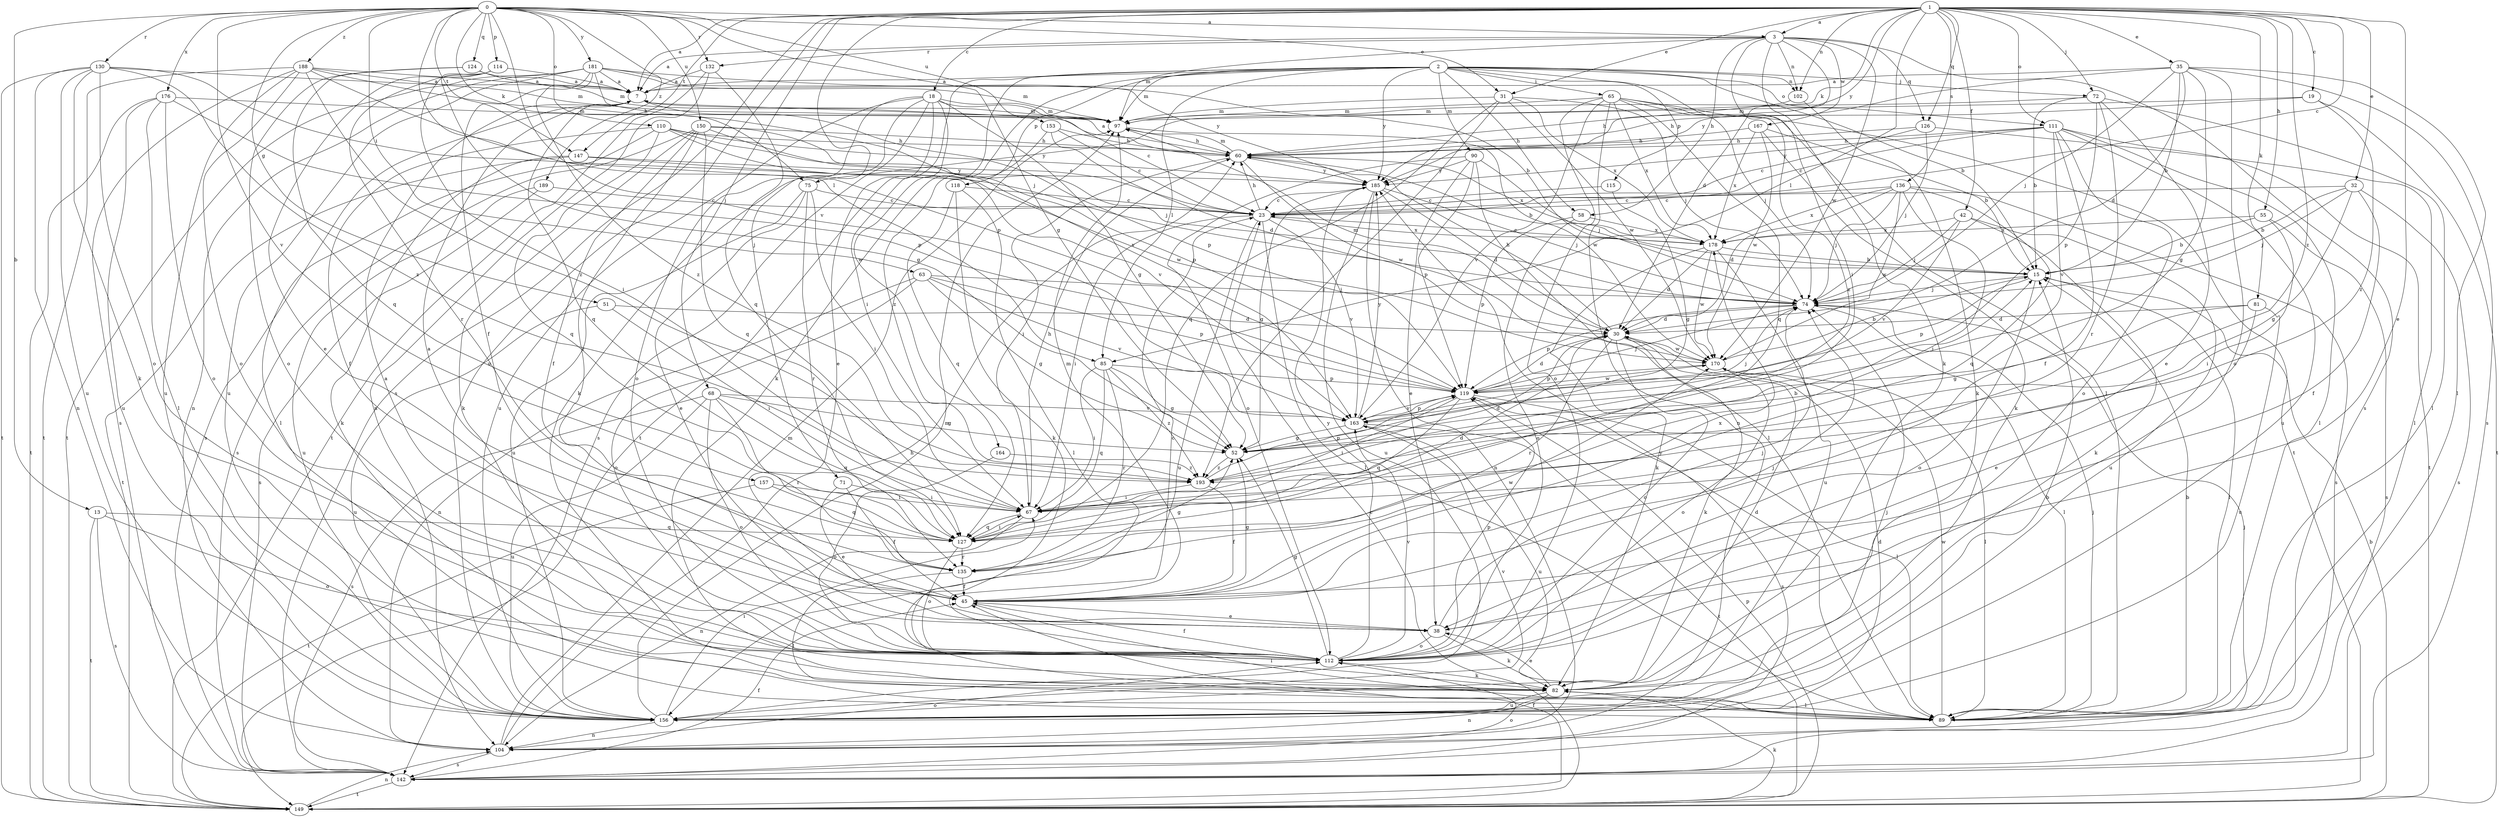 strict digraph  {
0;
1;
2;
3;
7;
13;
15;
18;
19;
23;
30;
31;
32;
35;
38;
42;
45;
51;
52;
55;
58;
60;
63;
65;
67;
68;
71;
72;
74;
75;
81;
82;
85;
89;
90;
97;
102;
104;
110;
111;
112;
114;
115;
118;
119;
124;
126;
127;
130;
132;
135;
136;
142;
147;
149;
150;
153;
156;
157;
163;
164;
167;
170;
176;
178;
181;
185;
188;
189;
193;
0 -> 3  [label=a];
0 -> 13  [label=b];
0 -> 31  [label=e];
0 -> 51  [label=g];
0 -> 52  [label=g];
0 -> 63  [label=i];
0 -> 75  [label=k];
0 -> 85  [label=l];
0 -> 110  [label=o];
0 -> 114  [label=p];
0 -> 124  [label=q];
0 -> 130  [label=r];
0 -> 132  [label=r];
0 -> 147  [label=t];
0 -> 150  [label=u];
0 -> 153  [label=u];
0 -> 157  [label=v];
0 -> 163  [label=v];
0 -> 176  [label=x];
0 -> 181  [label=y];
0 -> 188  [label=z];
0 -> 189  [label=z];
1 -> 3  [label=a];
1 -> 7  [label=a];
1 -> 18  [label=c];
1 -> 19  [label=c];
1 -> 23  [label=c];
1 -> 31  [label=e];
1 -> 32  [label=e];
1 -> 35  [label=e];
1 -> 38  [label=e];
1 -> 42  [label=f];
1 -> 55  [label=h];
1 -> 68  [label=j];
1 -> 71  [label=j];
1 -> 72  [label=j];
1 -> 75  [label=k];
1 -> 81  [label=k];
1 -> 85  [label=l];
1 -> 102  [label=n];
1 -> 111  [label=o];
1 -> 126  [label=q];
1 -> 136  [label=s];
1 -> 142  [label=s];
1 -> 147  [label=t];
1 -> 156  [label=u];
1 -> 185  [label=y];
1 -> 193  [label=z];
2 -> 7  [label=a];
2 -> 15  [label=b];
2 -> 58  [label=h];
2 -> 65  [label=i];
2 -> 72  [label=j];
2 -> 82  [label=k];
2 -> 85  [label=l];
2 -> 89  [label=l];
2 -> 90  [label=m];
2 -> 97  [label=m];
2 -> 102  [label=n];
2 -> 111  [label=o];
2 -> 115  [label=p];
2 -> 118  [label=p];
2 -> 149  [label=t];
2 -> 164  [label=w];
2 -> 185  [label=y];
3 -> 7  [label=a];
3 -> 30  [label=d];
3 -> 58  [label=h];
3 -> 67  [label=i];
3 -> 82  [label=k];
3 -> 97  [label=m];
3 -> 102  [label=n];
3 -> 126  [label=q];
3 -> 132  [label=r];
3 -> 142  [label=s];
3 -> 167  [label=w];
3 -> 170  [label=w];
7 -> 97  [label=m];
7 -> 119  [label=p];
7 -> 127  [label=q];
7 -> 142  [label=s];
13 -> 112  [label=o];
13 -> 127  [label=q];
13 -> 142  [label=s];
13 -> 149  [label=t];
15 -> 74  [label=j];
15 -> 89  [label=l];
15 -> 112  [label=o];
15 -> 119  [label=p];
18 -> 23  [label=c];
18 -> 38  [label=e];
18 -> 52  [label=g];
18 -> 67  [label=i];
18 -> 82  [label=k];
18 -> 97  [label=m];
18 -> 112  [label=o];
18 -> 142  [label=s];
18 -> 156  [label=u];
19 -> 60  [label=h];
19 -> 97  [label=m];
19 -> 149  [label=t];
19 -> 193  [label=z];
23 -> 60  [label=h];
23 -> 67  [label=i];
23 -> 89  [label=l];
23 -> 156  [label=u];
23 -> 163  [label=v];
23 -> 178  [label=x];
30 -> 60  [label=h];
30 -> 82  [label=k];
30 -> 97  [label=m];
30 -> 112  [label=o];
30 -> 135  [label=r];
30 -> 170  [label=w];
31 -> 74  [label=j];
31 -> 97  [label=m];
31 -> 127  [label=q];
31 -> 170  [label=w];
31 -> 178  [label=x];
31 -> 193  [label=z];
32 -> 15  [label=b];
32 -> 23  [label=c];
32 -> 45  [label=f];
32 -> 52  [label=g];
32 -> 74  [label=j];
32 -> 142  [label=s];
35 -> 7  [label=a];
35 -> 15  [label=b];
35 -> 30  [label=d];
35 -> 52  [label=g];
35 -> 74  [label=j];
35 -> 89  [label=l];
35 -> 112  [label=o];
35 -> 142  [label=s];
35 -> 185  [label=y];
38 -> 74  [label=j];
38 -> 82  [label=k];
38 -> 112  [label=o];
42 -> 74  [label=j];
42 -> 82  [label=k];
42 -> 156  [label=u];
42 -> 163  [label=v];
42 -> 178  [label=x];
45 -> 7  [label=a];
45 -> 38  [label=e];
45 -> 52  [label=g];
45 -> 74  [label=j];
45 -> 89  [label=l];
45 -> 97  [label=m];
45 -> 170  [label=w];
45 -> 178  [label=x];
51 -> 30  [label=d];
51 -> 67  [label=i];
51 -> 156  [label=u];
52 -> 193  [label=z];
55 -> 15  [label=b];
55 -> 67  [label=i];
55 -> 142  [label=s];
55 -> 178  [label=x];
58 -> 112  [label=o];
58 -> 119  [label=p];
58 -> 178  [label=x];
60 -> 7  [label=a];
60 -> 15  [label=b];
60 -> 67  [label=i];
60 -> 97  [label=m];
60 -> 170  [label=w];
60 -> 178  [label=x];
60 -> 185  [label=y];
63 -> 52  [label=g];
63 -> 74  [label=j];
63 -> 104  [label=n];
63 -> 112  [label=o];
63 -> 119  [label=p];
63 -> 163  [label=v];
65 -> 74  [label=j];
65 -> 97  [label=m];
65 -> 104  [label=n];
65 -> 112  [label=o];
65 -> 127  [label=q];
65 -> 149  [label=t];
65 -> 163  [label=v];
65 -> 178  [label=x];
65 -> 193  [label=z];
67 -> 15  [label=b];
67 -> 60  [label=h];
67 -> 104  [label=n];
67 -> 127  [label=q];
68 -> 52  [label=g];
68 -> 112  [label=o];
68 -> 127  [label=q];
68 -> 135  [label=r];
68 -> 142  [label=s];
68 -> 156  [label=u];
68 -> 163  [label=v];
71 -> 38  [label=e];
71 -> 45  [label=f];
71 -> 67  [label=i];
72 -> 15  [label=b];
72 -> 38  [label=e];
72 -> 89  [label=l];
72 -> 97  [label=m];
72 -> 119  [label=p];
72 -> 135  [label=r];
74 -> 30  [label=d];
74 -> 89  [label=l];
74 -> 119  [label=p];
75 -> 23  [label=c];
75 -> 38  [label=e];
75 -> 67  [label=i];
75 -> 135  [label=r];
75 -> 156  [label=u];
81 -> 30  [label=d];
81 -> 38  [label=e];
81 -> 52  [label=g];
81 -> 156  [label=u];
82 -> 30  [label=d];
82 -> 38  [label=e];
82 -> 89  [label=l];
82 -> 104  [label=n];
82 -> 156  [label=u];
85 -> 52  [label=g];
85 -> 67  [label=i];
85 -> 119  [label=p];
85 -> 127  [label=q];
85 -> 135  [label=r];
85 -> 193  [label=z];
89 -> 15  [label=b];
89 -> 74  [label=j];
89 -> 170  [label=w];
89 -> 185  [label=y];
90 -> 38  [label=e];
90 -> 74  [label=j];
90 -> 89  [label=l];
90 -> 112  [label=o];
90 -> 119  [label=p];
90 -> 185  [label=y];
97 -> 60  [label=h];
97 -> 170  [label=w];
102 -> 60  [label=h];
102 -> 82  [label=k];
104 -> 30  [label=d];
104 -> 60  [label=h];
104 -> 74  [label=j];
104 -> 97  [label=m];
104 -> 112  [label=o];
104 -> 142  [label=s];
110 -> 45  [label=f];
110 -> 60  [label=h];
110 -> 74  [label=j];
110 -> 89  [label=l];
110 -> 127  [label=q];
110 -> 163  [label=v];
110 -> 185  [label=y];
111 -> 23  [label=c];
111 -> 45  [label=f];
111 -> 60  [label=h];
111 -> 89  [label=l];
111 -> 112  [label=o];
111 -> 149  [label=t];
111 -> 156  [label=u];
111 -> 163  [label=v];
111 -> 185  [label=y];
112 -> 7  [label=a];
112 -> 23  [label=c];
112 -> 45  [label=f];
112 -> 52  [label=g];
112 -> 82  [label=k];
112 -> 119  [label=p];
112 -> 163  [label=v];
112 -> 185  [label=y];
114 -> 7  [label=a];
114 -> 38  [label=e];
114 -> 52  [label=g];
114 -> 67  [label=i];
114 -> 135  [label=r];
115 -> 23  [label=c];
115 -> 52  [label=g];
118 -> 23  [label=c];
118 -> 82  [label=k];
118 -> 89  [label=l];
118 -> 127  [label=q];
119 -> 30  [label=d];
119 -> 67  [label=i];
119 -> 74  [label=j];
119 -> 89  [label=l];
119 -> 127  [label=q];
119 -> 142  [label=s];
119 -> 163  [label=v];
119 -> 170  [label=w];
124 -> 7  [label=a];
124 -> 97  [label=m];
124 -> 112  [label=o];
124 -> 127  [label=q];
126 -> 23  [label=c];
126 -> 60  [label=h];
126 -> 74  [label=j];
126 -> 89  [label=l];
127 -> 30  [label=d];
127 -> 67  [label=i];
127 -> 112  [label=o];
127 -> 135  [label=r];
130 -> 7  [label=a];
130 -> 74  [label=j];
130 -> 82  [label=k];
130 -> 104  [label=n];
130 -> 112  [label=o];
130 -> 149  [label=t];
130 -> 156  [label=u];
130 -> 193  [label=z];
132 -> 7  [label=a];
132 -> 104  [label=n];
132 -> 127  [label=q];
132 -> 149  [label=t];
135 -> 45  [label=f];
135 -> 52  [label=g];
135 -> 89  [label=l];
136 -> 23  [label=c];
136 -> 30  [label=d];
136 -> 67  [label=i];
136 -> 74  [label=j];
136 -> 127  [label=q];
136 -> 142  [label=s];
136 -> 170  [label=w];
136 -> 178  [label=x];
142 -> 45  [label=f];
142 -> 112  [label=o];
142 -> 149  [label=t];
147 -> 82  [label=k];
147 -> 149  [label=t];
147 -> 170  [label=w];
147 -> 185  [label=y];
149 -> 15  [label=b];
149 -> 23  [label=c];
149 -> 45  [label=f];
149 -> 82  [label=k];
149 -> 104  [label=n];
149 -> 119  [label=p];
150 -> 23  [label=c];
150 -> 45  [label=f];
150 -> 60  [label=h];
150 -> 82  [label=k];
150 -> 119  [label=p];
150 -> 127  [label=q];
150 -> 135  [label=r];
150 -> 142  [label=s];
153 -> 23  [label=c];
153 -> 30  [label=d];
153 -> 60  [label=h];
153 -> 193  [label=z];
156 -> 15  [label=b];
156 -> 67  [label=i];
156 -> 74  [label=j];
156 -> 97  [label=m];
156 -> 104  [label=n];
156 -> 163  [label=v];
157 -> 67  [label=i];
157 -> 127  [label=q];
157 -> 149  [label=t];
163 -> 52  [label=g];
163 -> 74  [label=j];
163 -> 119  [label=p];
163 -> 149  [label=t];
163 -> 156  [label=u];
163 -> 185  [label=y];
164 -> 112  [label=o];
164 -> 193  [label=z];
167 -> 15  [label=b];
167 -> 60  [label=h];
167 -> 82  [label=k];
167 -> 170  [label=w];
167 -> 178  [label=x];
170 -> 15  [label=b];
170 -> 89  [label=l];
170 -> 112  [label=o];
170 -> 119  [label=p];
176 -> 89  [label=l];
176 -> 97  [label=m];
176 -> 112  [label=o];
176 -> 119  [label=p];
176 -> 149  [label=t];
176 -> 156  [label=u];
178 -> 15  [label=b];
178 -> 23  [label=c];
178 -> 30  [label=d];
178 -> 82  [label=k];
178 -> 156  [label=u];
178 -> 170  [label=w];
181 -> 7  [label=a];
181 -> 15  [label=b];
181 -> 45  [label=f];
181 -> 97  [label=m];
181 -> 104  [label=n];
181 -> 149  [label=t];
181 -> 156  [label=u];
181 -> 163  [label=v];
181 -> 185  [label=y];
181 -> 193  [label=z];
185 -> 23  [label=c];
185 -> 30  [label=d];
185 -> 52  [label=g];
185 -> 74  [label=j];
185 -> 104  [label=n];
185 -> 156  [label=u];
188 -> 7  [label=a];
188 -> 60  [label=h];
188 -> 97  [label=m];
188 -> 112  [label=o];
188 -> 119  [label=p];
188 -> 142  [label=s];
188 -> 149  [label=t];
188 -> 156  [label=u];
188 -> 193  [label=z];
189 -> 23  [label=c];
189 -> 142  [label=s];
189 -> 156  [label=u];
193 -> 30  [label=d];
193 -> 45  [label=f];
193 -> 67  [label=i];
193 -> 119  [label=p];
}
